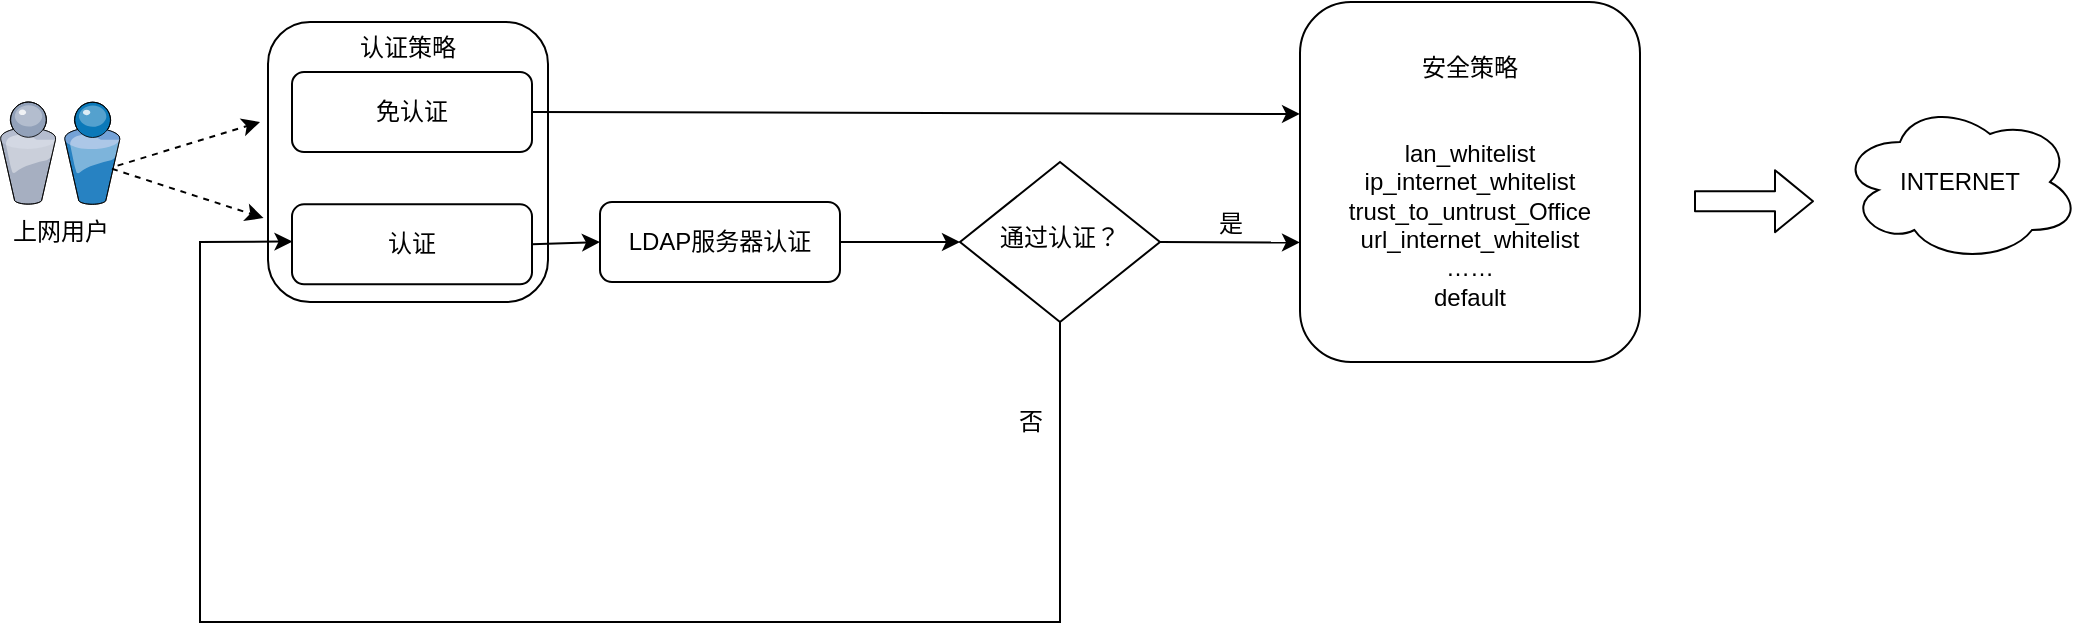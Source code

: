 <mxfile version="12.8.8" type="github"><diagram id="C5RBs43oDa-KdzZeNtuy" name="Page-1"><mxGraphModel dx="1422" dy="719" grid="1" gridSize="10" guides="1" tooltips="1" connect="1" arrows="1" fold="1" page="1" pageScale="1" pageWidth="827" pageHeight="1169" math="0" shadow="0"><root><mxCell id="WIyWlLk6GJQsqaUBKTNV-0"/><mxCell id="WIyWlLk6GJQsqaUBKTNV-1" parent="WIyWlLk6GJQsqaUBKTNV-0"/><mxCell id="GHZf19EeRt72uuzPQFpT-29" value="认证策略&lt;br&gt;&lt;br&gt;&lt;br&gt;&lt;br&gt;&lt;br&gt;&lt;br&gt;&lt;br&gt;&lt;br&gt;&lt;br&gt;" style="rounded=1;whiteSpace=wrap;html=1;" vertex="1" parent="WIyWlLk6GJQsqaUBKTNV-1"><mxGeometry x="164" y="520" width="140" height="140" as="geometry"/></mxCell><mxCell id="GHZf19EeRt72uuzPQFpT-12" style="edgeStyle=none;rounded=0;orthogonalLoop=1;jettySize=auto;html=1;exitX=1;exitY=0.5;exitDx=0;exitDy=0;entryX=0;entryY=0.311;entryDx=0;entryDy=0;entryPerimeter=0;" edge="1" parent="WIyWlLk6GJQsqaUBKTNV-1" source="GHZf19EeRt72uuzPQFpT-0" target="GHZf19EeRt72uuzPQFpT-5"><mxGeometry relative="1" as="geometry"/></mxCell><mxCell id="GHZf19EeRt72uuzPQFpT-0" value="免认证" style="rounded=1;whiteSpace=wrap;html=1;fontSize=12;glass=0;strokeWidth=1;shadow=0;" vertex="1" parent="WIyWlLk6GJQsqaUBKTNV-1"><mxGeometry x="176" y="545" width="120" height="40" as="geometry"/></mxCell><mxCell id="GHZf19EeRt72uuzPQFpT-13" style="edgeStyle=none;rounded=0;orthogonalLoop=1;jettySize=auto;html=1;exitX=1;exitY=0.5;exitDx=0;exitDy=0;entryX=0;entryY=0.5;entryDx=0;entryDy=0;" edge="1" parent="WIyWlLk6GJQsqaUBKTNV-1" source="GHZf19EeRt72uuzPQFpT-1" target="GHZf19EeRt72uuzPQFpT-2"><mxGeometry relative="1" as="geometry"/></mxCell><mxCell id="GHZf19EeRt72uuzPQFpT-1" value="认证" style="rounded=1;whiteSpace=wrap;html=1;fontSize=12;glass=0;strokeWidth=1;shadow=0;" vertex="1" parent="WIyWlLk6GJQsqaUBKTNV-1"><mxGeometry x="176" y="611.16" width="120" height="40" as="geometry"/></mxCell><mxCell id="GHZf19EeRt72uuzPQFpT-15" style="edgeStyle=none;rounded=0;orthogonalLoop=1;jettySize=auto;html=1;exitX=1;exitY=0.5;exitDx=0;exitDy=0;entryX=0;entryY=0.5;entryDx=0;entryDy=0;" edge="1" parent="WIyWlLk6GJQsqaUBKTNV-1" source="GHZf19EeRt72uuzPQFpT-2" target="GHZf19EeRt72uuzPQFpT-7"><mxGeometry relative="1" as="geometry"/></mxCell><mxCell id="GHZf19EeRt72uuzPQFpT-2" value="LDAP服务器认证" style="rounded=1;whiteSpace=wrap;html=1;fontSize=12;glass=0;strokeWidth=1;shadow=0;" vertex="1" parent="WIyWlLk6GJQsqaUBKTNV-1"><mxGeometry x="330" y="610" width="120" height="40" as="geometry"/></mxCell><mxCell id="GHZf19EeRt72uuzPQFpT-5" value="安全策略&lt;br&gt;&lt;br&gt;&lt;br&gt;lan_whitelist&lt;br&gt;ip_internet_whitelist&lt;br&gt;trust_to_untrust_Office&lt;br&gt;url_internet_whitelist&lt;br&gt;……&lt;br&gt;default" style="rounded=1;whiteSpace=wrap;html=1;fontSize=12;glass=0;strokeWidth=1;shadow=0;" vertex="1" parent="WIyWlLk6GJQsqaUBKTNV-1"><mxGeometry x="680" y="510" width="170" height="180" as="geometry"/></mxCell><mxCell id="GHZf19EeRt72uuzPQFpT-8" style="edgeStyle=none;rounded=0;orthogonalLoop=1;jettySize=auto;html=1;exitX=0.5;exitY=1;exitDx=0;exitDy=0;entryX=0.002;entryY=0.465;entryDx=0;entryDy=0;entryPerimeter=0;" edge="1" parent="WIyWlLk6GJQsqaUBKTNV-1" source="GHZf19EeRt72uuzPQFpT-7" target="GHZf19EeRt72uuzPQFpT-1"><mxGeometry relative="1" as="geometry"><mxPoint x="160" y="630" as="targetPoint"/><Array as="points"><mxPoint x="560" y="820"/><mxPoint x="130" y="820"/><mxPoint x="130" y="630"/></Array></mxGeometry></mxCell><mxCell id="GHZf19EeRt72uuzPQFpT-16" style="edgeStyle=none;rounded=0;orthogonalLoop=1;jettySize=auto;html=1;exitX=1;exitY=0.5;exitDx=0;exitDy=0;entryX=0;entryY=0.668;entryDx=0;entryDy=0;entryPerimeter=0;" edge="1" parent="WIyWlLk6GJQsqaUBKTNV-1" source="GHZf19EeRt72uuzPQFpT-7" target="GHZf19EeRt72uuzPQFpT-5"><mxGeometry relative="1" as="geometry"/></mxCell><mxCell id="GHZf19EeRt72uuzPQFpT-7" value="通过认证？" style="rhombus;whiteSpace=wrap;html=1;shadow=0;fontFamily=Helvetica;fontSize=12;align=center;strokeWidth=1;spacing=6;spacingTop=-4;" vertex="1" parent="WIyWlLk6GJQsqaUBKTNV-1"><mxGeometry x="510" y="590" width="100" height="80" as="geometry"/></mxCell><mxCell id="GHZf19EeRt72uuzPQFpT-20" value="上网用户" style="verticalLabelPosition=bottom;aspect=fixed;html=1;verticalAlign=top;strokeColor=none;shape=mxgraph.citrix.users;rounded=0;shadow=0;comic=0;fontFamily=Verdana;" vertex="1" parent="WIyWlLk6GJQsqaUBKTNV-1"><mxGeometry x="30" y="560" width="60" height="51.16" as="geometry"/></mxCell><mxCell id="GHZf19EeRt72uuzPQFpT-21" value="" style="endArrow=classic;dashed=1;html=1;exitX=0.98;exitY=0.622;exitDx=0;exitDy=0;exitPerimeter=0;endFill=1;" edge="1" parent="WIyWlLk6GJQsqaUBKTNV-1" source="GHZf19EeRt72uuzPQFpT-20"><mxGeometry width="50" height="50" relative="1" as="geometry"><mxPoint x="250" y="670" as="sourcePoint"/><mxPoint x="160" y="570" as="targetPoint"/></mxGeometry></mxCell><mxCell id="GHZf19EeRt72uuzPQFpT-22" value="" style="endArrow=classic;dashed=1;html=1;entryX=-0.016;entryY=0.7;entryDx=0;entryDy=0;exitX=0.933;exitY=0.653;exitDx=0;exitDy=0;exitPerimeter=0;endFill=1;entryPerimeter=0;" edge="1" parent="WIyWlLk6GJQsqaUBKTNV-1" source="GHZf19EeRt72uuzPQFpT-20" target="GHZf19EeRt72uuzPQFpT-29"><mxGeometry width="50" height="50" relative="1" as="geometry"><mxPoint x="70" y="650" as="sourcePoint"/><mxPoint x="120" y="600" as="targetPoint"/></mxGeometry></mxCell><mxCell id="GHZf19EeRt72uuzPQFpT-23" value="否" style="text;html=1;align=center;verticalAlign=middle;resizable=0;points=[];autosize=1;" vertex="1" parent="WIyWlLk6GJQsqaUBKTNV-1"><mxGeometry x="530" y="710" width="30" height="20" as="geometry"/></mxCell><mxCell id="GHZf19EeRt72uuzPQFpT-24" value="是" style="text;html=1;align=center;verticalAlign=middle;resizable=0;points=[];autosize=1;" vertex="1" parent="WIyWlLk6GJQsqaUBKTNV-1"><mxGeometry x="630" y="611.16" width="30" height="20" as="geometry"/></mxCell><mxCell id="GHZf19EeRt72uuzPQFpT-25" value="INTERNET" style="ellipse;shape=cloud;whiteSpace=wrap;html=1;" vertex="1" parent="WIyWlLk6GJQsqaUBKTNV-1"><mxGeometry x="950" y="560" width="120" height="80" as="geometry"/></mxCell><mxCell id="GHZf19EeRt72uuzPQFpT-28" value="" style="shape=flexArrow;endArrow=classic;html=1;" edge="1" parent="WIyWlLk6GJQsqaUBKTNV-1"><mxGeometry width="50" height="50" relative="1" as="geometry"><mxPoint x="877" y="609.6" as="sourcePoint"/><mxPoint x="937" y="609.6" as="targetPoint"/></mxGeometry></mxCell></root></mxGraphModel></diagram></mxfile>